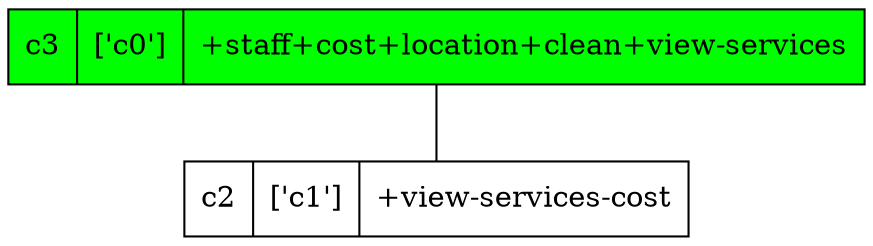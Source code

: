 strict digraph G {
c3 [shape=record, label="c3 | ['c0'] | +staff+cost+location+clean+view-services", style=filled, fillcolor=green];
c2 [shape=record, label="c2 | ['c1'] | +view-services-cost"];
c3 -> c2  [dir=none];
}
